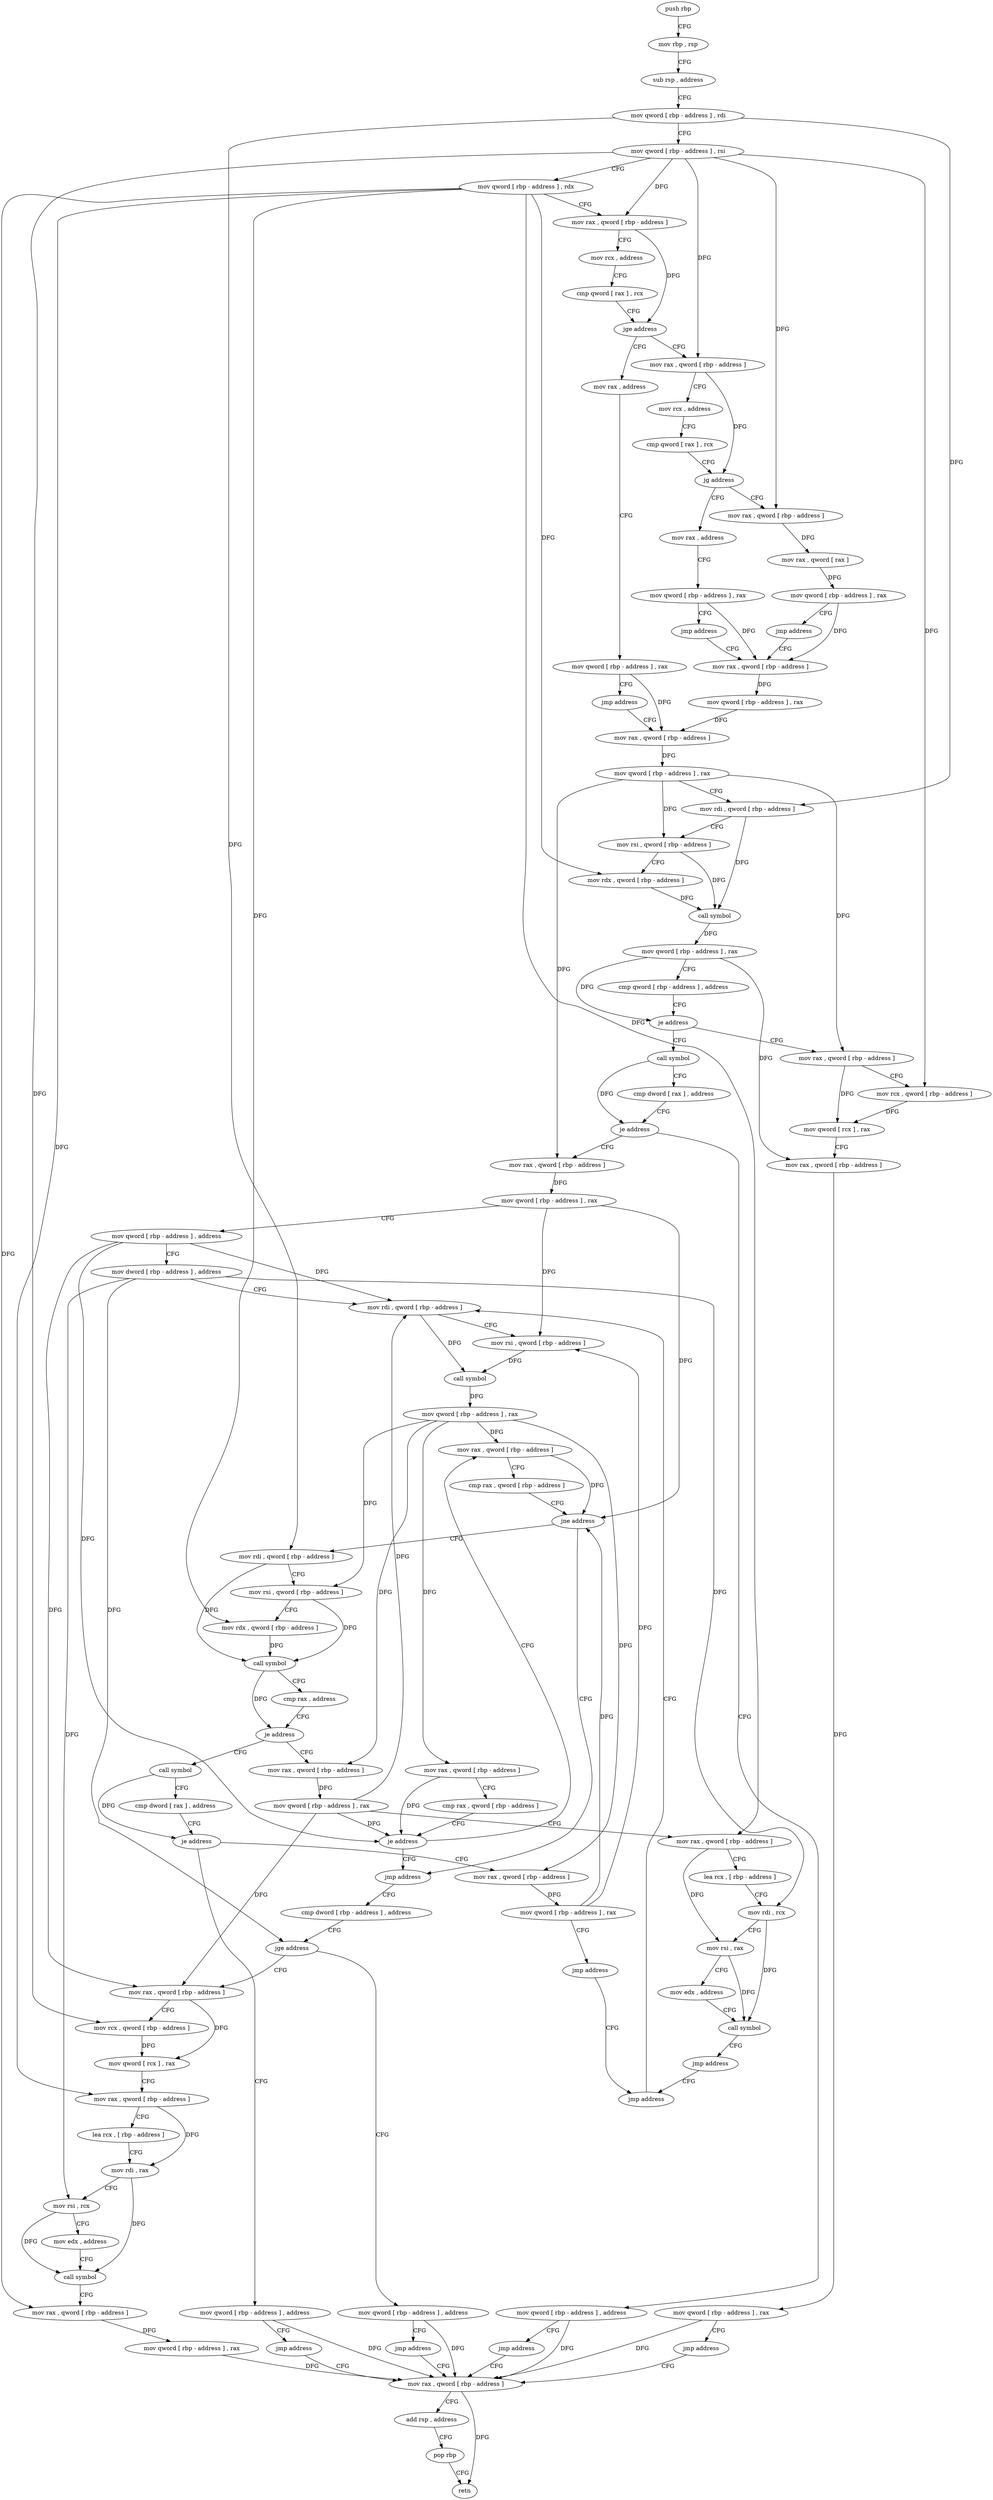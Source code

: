 digraph "func" {
"4321648" [label = "push rbp" ]
"4321649" [label = "mov rbp , rsp" ]
"4321652" [label = "sub rsp , address" ]
"4321659" [label = "mov qword [ rbp - address ] , rdi" ]
"4321663" [label = "mov qword [ rbp - address ] , rsi" ]
"4321667" [label = "mov qword [ rbp - address ] , rdx" ]
"4321671" [label = "mov rax , qword [ rbp - address ]" ]
"4321675" [label = "mov rcx , address" ]
"4321685" [label = "cmp qword [ rax ] , rcx" ]
"4321688" [label = "jge address" ]
"4321716" [label = "mov rax , qword [ rbp - address ]" ]
"4321694" [label = "mov rax , address" ]
"4321720" [label = "mov rcx , address" ]
"4321730" [label = "cmp qword [ rax ] , rcx" ]
"4321733" [label = "jg address" ]
"4321758" [label = "mov rax , address" ]
"4321739" [label = "mov rax , qword [ rbp - address ]" ]
"4321704" [label = "mov qword [ rbp - address ] , rax" ]
"4321711" [label = "jmp address" ]
"4321794" [label = "mov rax , qword [ rbp - address ]" ]
"4321768" [label = "mov qword [ rbp - address ] , rax" ]
"4321775" [label = "jmp address" ]
"4321780" [label = "mov rax , qword [ rbp - address ]" ]
"4321743" [label = "mov rax , qword [ rax ]" ]
"4321746" [label = "mov qword [ rbp - address ] , rax" ]
"4321753" [label = "jmp address" ]
"4321801" [label = "mov qword [ rbp - address ] , rax" ]
"4321805" [label = "mov rdi , qword [ rbp - address ]" ]
"4321809" [label = "mov rsi , qword [ rbp - address ]" ]
"4321813" [label = "mov rdx , qword [ rbp - address ]" ]
"4321817" [label = "call symbol" ]
"4321822" [label = "mov qword [ rbp - address ] , rax" ]
"4321826" [label = "cmp qword [ rbp - address ] , address" ]
"4321831" [label = "je address" ]
"4321861" [label = "call symbol" ]
"4321837" [label = "mov rax , qword [ rbp - address ]" ]
"4321787" [label = "mov qword [ rbp - address ] , rax" ]
"4321866" [label = "cmp dword [ rax ] , address" ]
"4321869" [label = "je address" ]
"4321888" [label = "mov rax , qword [ rbp - address ]" ]
"4321875" [label = "mov qword [ rbp - address ] , address" ]
"4321841" [label = "mov rcx , qword [ rbp - address ]" ]
"4321845" [label = "mov qword [ rcx ] , rax" ]
"4321848" [label = "mov rax , qword [ rbp - address ]" ]
"4321852" [label = "mov qword [ rbp - address ] , rax" ]
"4321856" [label = "jmp address" ]
"4322136" [label = "mov rax , qword [ rbp - address ]" ]
"4321892" [label = "mov qword [ rbp - address ] , rax" ]
"4321896" [label = "mov qword [ rbp - address ] , address" ]
"4321904" [label = "mov dword [ rbp - address ] , address" ]
"4321911" [label = "mov rdi , qword [ rbp - address ]" ]
"4321883" [label = "jmp address" ]
"4322140" [label = "add rsp , address" ]
"4322147" [label = "pop rbp" ]
"4322148" [label = "retn" ]
"4321956" [label = "jmp address" ]
"4322070" [label = "cmp dword [ rbp - address ] , address" ]
"4321942" [label = "mov rax , qword [ rbp - address ]" ]
"4321946" [label = "cmp rax , qword [ rbp - address ]" ]
"4321950" [label = "jne address" ]
"4321961" [label = "mov rdi , qword [ rbp - address ]" ]
"4322074" [label = "jge address" ]
"4322093" [label = "mov rax , qword [ rbp - address ]" ]
"4322080" [label = "mov qword [ rbp - address ] , address" ]
"4321965" [label = "mov rsi , qword [ rbp - address ]" ]
"4321969" [label = "mov rdx , qword [ rbp - address ]" ]
"4321973" [label = "call symbol" ]
"4321978" [label = "cmp rax , address" ]
"4321982" [label = "je address" ]
"4322025" [label = "call symbol" ]
"4321988" [label = "mov rax , qword [ rbp - address ]" ]
"4322097" [label = "mov rcx , qword [ rbp - address ]" ]
"4322101" [label = "mov qword [ rcx ] , rax" ]
"4322104" [label = "mov rax , qword [ rbp - address ]" ]
"4322108" [label = "lea rcx , [ rbp - address ]" ]
"4322112" [label = "mov rdi , rax" ]
"4322115" [label = "mov rsi , rcx" ]
"4322118" [label = "mov edx , address" ]
"4322123" [label = "call symbol" ]
"4322128" [label = "mov rax , qword [ rbp - address ]" ]
"4322132" [label = "mov qword [ rbp - address ] , rax" ]
"4322088" [label = "jmp address" ]
"4322030" [label = "cmp dword [ rax ] , address" ]
"4322033" [label = "je address" ]
"4322052" [label = "mov rax , qword [ rbp - address ]" ]
"4322039" [label = "mov qword [ rbp - address ] , address" ]
"4321992" [label = "mov qword [ rbp - address ] , rax" ]
"4321996" [label = "mov rax , qword [ rbp - address ]" ]
"4322000" [label = "lea rcx , [ rbp - address ]" ]
"4322004" [label = "mov rdi , rcx" ]
"4322007" [label = "mov rsi , rax" ]
"4322010" [label = "mov edx , address" ]
"4322015" [label = "call symbol" ]
"4322020" [label = "jmp address" ]
"4322065" [label = "jmp address" ]
"4322056" [label = "mov qword [ rbp - address ] , rax" ]
"4322060" [label = "jmp address" ]
"4322047" [label = "jmp address" ]
"4321915" [label = "mov rsi , qword [ rbp - address ]" ]
"4321919" [label = "call symbol" ]
"4321924" [label = "mov qword [ rbp - address ] , rax" ]
"4321928" [label = "mov rax , qword [ rbp - address ]" ]
"4321932" [label = "cmp rax , qword [ rbp - address ]" ]
"4321936" [label = "je address" ]
"4321648" -> "4321649" [ label = "CFG" ]
"4321649" -> "4321652" [ label = "CFG" ]
"4321652" -> "4321659" [ label = "CFG" ]
"4321659" -> "4321663" [ label = "CFG" ]
"4321659" -> "4321805" [ label = "DFG" ]
"4321659" -> "4321961" [ label = "DFG" ]
"4321663" -> "4321667" [ label = "CFG" ]
"4321663" -> "4321671" [ label = "DFG" ]
"4321663" -> "4321716" [ label = "DFG" ]
"4321663" -> "4321739" [ label = "DFG" ]
"4321663" -> "4321841" [ label = "DFG" ]
"4321663" -> "4322097" [ label = "DFG" ]
"4321667" -> "4321671" [ label = "CFG" ]
"4321667" -> "4321813" [ label = "DFG" ]
"4321667" -> "4321969" [ label = "DFG" ]
"4321667" -> "4322104" [ label = "DFG" ]
"4321667" -> "4322128" [ label = "DFG" ]
"4321667" -> "4321996" [ label = "DFG" ]
"4321671" -> "4321675" [ label = "CFG" ]
"4321671" -> "4321688" [ label = "DFG" ]
"4321675" -> "4321685" [ label = "CFG" ]
"4321685" -> "4321688" [ label = "CFG" ]
"4321688" -> "4321716" [ label = "CFG" ]
"4321688" -> "4321694" [ label = "CFG" ]
"4321716" -> "4321720" [ label = "CFG" ]
"4321716" -> "4321733" [ label = "DFG" ]
"4321694" -> "4321704" [ label = "CFG" ]
"4321720" -> "4321730" [ label = "CFG" ]
"4321730" -> "4321733" [ label = "CFG" ]
"4321733" -> "4321758" [ label = "CFG" ]
"4321733" -> "4321739" [ label = "CFG" ]
"4321758" -> "4321768" [ label = "CFG" ]
"4321739" -> "4321743" [ label = "DFG" ]
"4321704" -> "4321711" [ label = "CFG" ]
"4321704" -> "4321794" [ label = "DFG" ]
"4321711" -> "4321794" [ label = "CFG" ]
"4321794" -> "4321801" [ label = "DFG" ]
"4321768" -> "4321775" [ label = "CFG" ]
"4321768" -> "4321780" [ label = "DFG" ]
"4321775" -> "4321780" [ label = "CFG" ]
"4321780" -> "4321787" [ label = "DFG" ]
"4321743" -> "4321746" [ label = "DFG" ]
"4321746" -> "4321753" [ label = "CFG" ]
"4321746" -> "4321780" [ label = "DFG" ]
"4321753" -> "4321780" [ label = "CFG" ]
"4321801" -> "4321805" [ label = "CFG" ]
"4321801" -> "4321809" [ label = "DFG" ]
"4321801" -> "4321837" [ label = "DFG" ]
"4321801" -> "4321888" [ label = "DFG" ]
"4321805" -> "4321809" [ label = "CFG" ]
"4321805" -> "4321817" [ label = "DFG" ]
"4321809" -> "4321813" [ label = "CFG" ]
"4321809" -> "4321817" [ label = "DFG" ]
"4321813" -> "4321817" [ label = "DFG" ]
"4321817" -> "4321822" [ label = "DFG" ]
"4321822" -> "4321826" [ label = "CFG" ]
"4321822" -> "4321831" [ label = "DFG" ]
"4321822" -> "4321848" [ label = "DFG" ]
"4321826" -> "4321831" [ label = "CFG" ]
"4321831" -> "4321861" [ label = "CFG" ]
"4321831" -> "4321837" [ label = "CFG" ]
"4321861" -> "4321866" [ label = "CFG" ]
"4321861" -> "4321869" [ label = "DFG" ]
"4321837" -> "4321841" [ label = "CFG" ]
"4321837" -> "4321845" [ label = "DFG" ]
"4321787" -> "4321794" [ label = "DFG" ]
"4321866" -> "4321869" [ label = "CFG" ]
"4321869" -> "4321888" [ label = "CFG" ]
"4321869" -> "4321875" [ label = "CFG" ]
"4321888" -> "4321892" [ label = "DFG" ]
"4321875" -> "4321883" [ label = "CFG" ]
"4321875" -> "4322136" [ label = "DFG" ]
"4321841" -> "4321845" [ label = "DFG" ]
"4321845" -> "4321848" [ label = "CFG" ]
"4321848" -> "4321852" [ label = "DFG" ]
"4321852" -> "4321856" [ label = "CFG" ]
"4321852" -> "4322136" [ label = "DFG" ]
"4321856" -> "4322136" [ label = "CFG" ]
"4322136" -> "4322140" [ label = "CFG" ]
"4322136" -> "4322148" [ label = "DFG" ]
"4321892" -> "4321896" [ label = "CFG" ]
"4321892" -> "4321915" [ label = "DFG" ]
"4321892" -> "4321950" [ label = "DFG" ]
"4321896" -> "4321904" [ label = "CFG" ]
"4321896" -> "4321911" [ label = "DFG" ]
"4321896" -> "4321936" [ label = "DFG" ]
"4321896" -> "4322093" [ label = "DFG" ]
"4321904" -> "4321911" [ label = "CFG" ]
"4321904" -> "4322074" [ label = "DFG" ]
"4321904" -> "4322115" [ label = "DFG" ]
"4321904" -> "4322004" [ label = "DFG" ]
"4321911" -> "4321915" [ label = "CFG" ]
"4321911" -> "4321919" [ label = "DFG" ]
"4321883" -> "4322136" [ label = "CFG" ]
"4322140" -> "4322147" [ label = "CFG" ]
"4322147" -> "4322148" [ label = "CFG" ]
"4321956" -> "4322070" [ label = "CFG" ]
"4322070" -> "4322074" [ label = "CFG" ]
"4321942" -> "4321946" [ label = "CFG" ]
"4321942" -> "4321950" [ label = "DFG" ]
"4321946" -> "4321950" [ label = "CFG" ]
"4321950" -> "4321961" [ label = "CFG" ]
"4321950" -> "4321956" [ label = "CFG" ]
"4321961" -> "4321965" [ label = "CFG" ]
"4321961" -> "4321973" [ label = "DFG" ]
"4322074" -> "4322093" [ label = "CFG" ]
"4322074" -> "4322080" [ label = "CFG" ]
"4322093" -> "4322097" [ label = "CFG" ]
"4322093" -> "4322101" [ label = "DFG" ]
"4322080" -> "4322088" [ label = "CFG" ]
"4322080" -> "4322136" [ label = "DFG" ]
"4321965" -> "4321969" [ label = "CFG" ]
"4321965" -> "4321973" [ label = "DFG" ]
"4321969" -> "4321973" [ label = "DFG" ]
"4321973" -> "4321978" [ label = "CFG" ]
"4321973" -> "4321982" [ label = "DFG" ]
"4321978" -> "4321982" [ label = "CFG" ]
"4321982" -> "4322025" [ label = "CFG" ]
"4321982" -> "4321988" [ label = "CFG" ]
"4322025" -> "4322030" [ label = "CFG" ]
"4322025" -> "4322033" [ label = "DFG" ]
"4321988" -> "4321992" [ label = "DFG" ]
"4322097" -> "4322101" [ label = "DFG" ]
"4322101" -> "4322104" [ label = "CFG" ]
"4322104" -> "4322108" [ label = "CFG" ]
"4322104" -> "4322112" [ label = "DFG" ]
"4322108" -> "4322112" [ label = "CFG" ]
"4322112" -> "4322115" [ label = "CFG" ]
"4322112" -> "4322123" [ label = "DFG" ]
"4322115" -> "4322118" [ label = "CFG" ]
"4322115" -> "4322123" [ label = "DFG" ]
"4322118" -> "4322123" [ label = "CFG" ]
"4322123" -> "4322128" [ label = "CFG" ]
"4322128" -> "4322132" [ label = "DFG" ]
"4322132" -> "4322136" [ label = "DFG" ]
"4322088" -> "4322136" [ label = "CFG" ]
"4322030" -> "4322033" [ label = "CFG" ]
"4322033" -> "4322052" [ label = "CFG" ]
"4322033" -> "4322039" [ label = "CFG" ]
"4322052" -> "4322056" [ label = "DFG" ]
"4322039" -> "4322047" [ label = "CFG" ]
"4322039" -> "4322136" [ label = "DFG" ]
"4321992" -> "4321996" [ label = "CFG" ]
"4321992" -> "4321911" [ label = "DFG" ]
"4321992" -> "4321936" [ label = "DFG" ]
"4321992" -> "4322093" [ label = "DFG" ]
"4321996" -> "4322000" [ label = "CFG" ]
"4321996" -> "4322007" [ label = "DFG" ]
"4322000" -> "4322004" [ label = "CFG" ]
"4322004" -> "4322007" [ label = "CFG" ]
"4322004" -> "4322015" [ label = "DFG" ]
"4322007" -> "4322010" [ label = "CFG" ]
"4322007" -> "4322015" [ label = "DFG" ]
"4322010" -> "4322015" [ label = "CFG" ]
"4322015" -> "4322020" [ label = "CFG" ]
"4322020" -> "4322065" [ label = "CFG" ]
"4322065" -> "4321911" [ label = "CFG" ]
"4322056" -> "4322060" [ label = "CFG" ]
"4322056" -> "4321915" [ label = "DFG" ]
"4322056" -> "4321950" [ label = "DFG" ]
"4322060" -> "4322065" [ label = "CFG" ]
"4322047" -> "4322136" [ label = "CFG" ]
"4321915" -> "4321919" [ label = "DFG" ]
"4321919" -> "4321924" [ label = "DFG" ]
"4321924" -> "4321928" [ label = "DFG" ]
"4321924" -> "4321942" [ label = "DFG" ]
"4321924" -> "4321965" [ label = "DFG" ]
"4321924" -> "4321988" [ label = "DFG" ]
"4321924" -> "4322052" [ label = "DFG" ]
"4321928" -> "4321932" [ label = "CFG" ]
"4321928" -> "4321936" [ label = "DFG" ]
"4321932" -> "4321936" [ label = "CFG" ]
"4321936" -> "4321956" [ label = "CFG" ]
"4321936" -> "4321942" [ label = "CFG" ]
}
